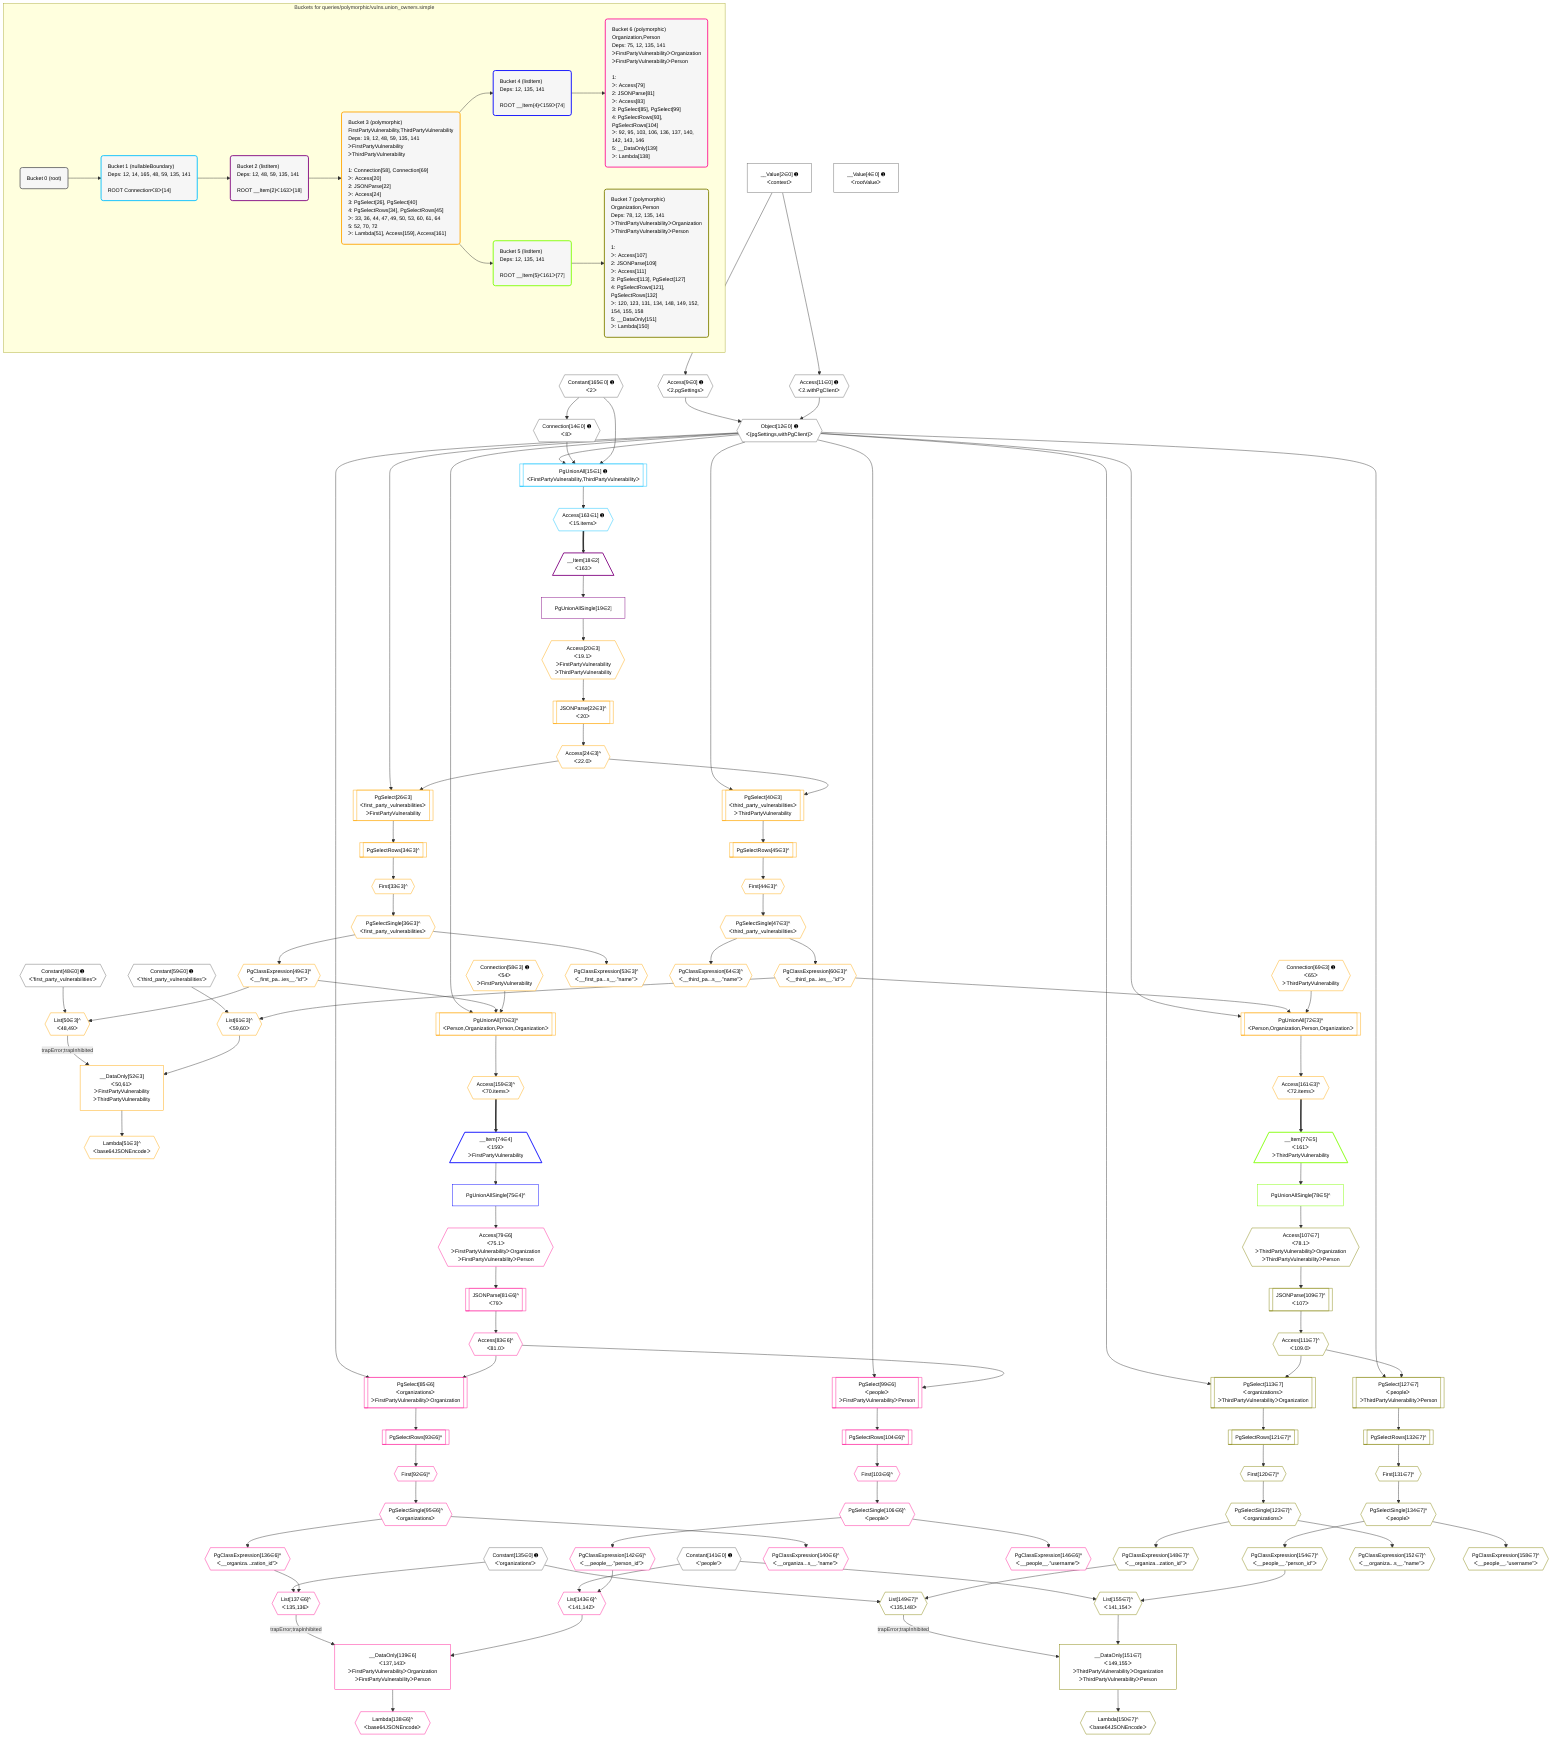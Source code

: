 %%{init: {'themeVariables': { 'fontSize': '12px'}}}%%
graph TD
    classDef path fill:#eee,stroke:#000,color:#000
    classDef plan fill:#fff,stroke-width:1px,color:#000
    classDef itemplan fill:#fff,stroke-width:2px,color:#000
    classDef unbatchedplan fill:#dff,stroke-width:1px,color:#000
    classDef sideeffectplan fill:#fcc,stroke-width:2px,color:#000
    classDef bucket fill:#f6f6f6,color:#000,stroke-width:2px,text-align:left

    subgraph "Buckets for queries/polymorphic/vulns.union_owners.simple"
    Bucket0("Bucket 0 (root)"):::bucket
    Bucket1("Bucket 1 (nullableBoundary)<br />Deps: 12, 14, 165, 48, 59, 135, 141<br /><br />ROOT Connectionᐸ8ᐳ[14]"):::bucket
    Bucket2("Bucket 2 (listItem)<br />Deps: 12, 48, 59, 135, 141<br /><br />ROOT __Item{2}ᐸ163ᐳ[18]"):::bucket
    Bucket3("Bucket 3 (polymorphic)<br />FirstPartyVulnerability,ThirdPartyVulnerability<br />Deps: 19, 12, 48, 59, 135, 141<br />ᐳFirstPartyVulnerability<br />ᐳThirdPartyVulnerability<br /><br />1: Connection[58], Connection[69]<br />ᐳ: Access[20]<br />2: JSONParse[22]<br />ᐳ: Access[24]<br />3: PgSelect[26], PgSelect[40]<br />4: PgSelectRows[34], PgSelectRows[45]<br />ᐳ: 33, 36, 44, 47, 49, 50, 53, 60, 61, 64<br />5: 52, 70, 72<br />ᐳ: Lambda[51], Access[159], Access[161]"):::bucket
    Bucket4("Bucket 4 (listItem)<br />Deps: 12, 135, 141<br /><br />ROOT __Item{4}ᐸ159ᐳ[74]"):::bucket
    Bucket5("Bucket 5 (listItem)<br />Deps: 12, 135, 141<br /><br />ROOT __Item{5}ᐸ161ᐳ[77]"):::bucket
    Bucket6("Bucket 6 (polymorphic)<br />Organization,Person<br />Deps: 75, 12, 135, 141<br />ᐳFirstPartyVulnerabilityᐳOrganization<br />ᐳFirstPartyVulnerabilityᐳPerson<br /><br />1: <br />ᐳ: Access[79]<br />2: JSONParse[81]<br />ᐳ: Access[83]<br />3: PgSelect[85], PgSelect[99]<br />4: PgSelectRows[93], PgSelectRows[104]<br />ᐳ: 92, 95, 103, 106, 136, 137, 140, 142, 143, 146<br />5: __DataOnly[139]<br />ᐳ: Lambda[138]"):::bucket
    Bucket7("Bucket 7 (polymorphic)<br />Organization,Person<br />Deps: 78, 12, 135, 141<br />ᐳThirdPartyVulnerabilityᐳOrganization<br />ᐳThirdPartyVulnerabilityᐳPerson<br /><br />1: <br />ᐳ: Access[107]<br />2: JSONParse[109]<br />ᐳ: Access[111]<br />3: PgSelect[113], PgSelect[127]<br />4: PgSelectRows[121], PgSelectRows[132]<br />ᐳ: 120, 123, 131, 134, 148, 149, 152, 154, 155, 158<br />5: __DataOnly[151]<br />ᐳ: Lambda[150]"):::bucket
    end
    Bucket0 --> Bucket1
    Bucket1 --> Bucket2
    Bucket2 --> Bucket3
    Bucket3 --> Bucket4 & Bucket5
    Bucket4 --> Bucket6
    Bucket5 --> Bucket7

    %% plan dependencies
    Object12{{"Object[12∈0] ➊<br />ᐸ{pgSettings,withPgClient}ᐳ"}}:::plan
    Access9{{"Access[9∈0] ➊<br />ᐸ2.pgSettingsᐳ"}}:::plan
    Access11{{"Access[11∈0] ➊<br />ᐸ2.withPgClientᐳ"}}:::plan
    Access9 & Access11 --> Object12
    __Value2["__Value[2∈0] ➊<br />ᐸcontextᐳ"]:::plan
    __Value2 --> Access9
    __Value2 --> Access11
    Connection14{{"Connection[14∈0] ➊<br />ᐸ8ᐳ"}}:::plan
    Constant165{{"Constant[165∈0] ➊<br />ᐸ2ᐳ"}}:::plan
    Constant165 --> Connection14
    __Value4["__Value[4∈0] ➊<br />ᐸrootValueᐳ"]:::plan
    Constant48{{"Constant[48∈0] ➊<br />ᐸ'first_party_vulnerabilities'ᐳ"}}:::plan
    Constant59{{"Constant[59∈0] ➊<br />ᐸ'third_party_vulnerabilities'ᐳ"}}:::plan
    Constant135{{"Constant[135∈0] ➊<br />ᐸ'organizations'ᐳ"}}:::plan
    Constant141{{"Constant[141∈0] ➊<br />ᐸ'people'ᐳ"}}:::plan
    PgUnionAll15[["PgUnionAll[15∈1] ➊<br />ᐸFirstPartyVulnerability,ThirdPartyVulnerabilityᐳ"]]:::plan
    Object12 & Connection14 & Constant165 --> PgUnionAll15
    Access163{{"Access[163∈1] ➊<br />ᐸ15.itemsᐳ"}}:::plan
    PgUnionAll15 --> Access163
    __Item18[/"__Item[18∈2]<br />ᐸ163ᐳ"\]:::itemplan
    Access163 ==> __Item18
    PgUnionAllSingle19["PgUnionAllSingle[19∈2]"]:::plan
    __Item18 --> PgUnionAllSingle19
    PgUnionAll70[["PgUnionAll[70∈3]^<br />ᐸPerson,Organization,Person,Organizationᐳ"]]:::plan
    PgClassExpression49{{"PgClassExpression[49∈3]^<br />ᐸ__first_pa...ies__.”id”ᐳ"}}:::plan
    Connection58{{"Connection[58∈3] ➊<br />ᐸ54ᐳ<br />ᐳFirstPartyVulnerability"}}:::plan
    Object12 & PgClassExpression49 & Connection58 --> PgUnionAll70
    PgUnionAll72[["PgUnionAll[72∈3]^<br />ᐸPerson,Organization,Person,Organizationᐳ"]]:::plan
    PgClassExpression60{{"PgClassExpression[60∈3]^<br />ᐸ__third_pa...ies__.”id”ᐳ"}}:::plan
    Connection69{{"Connection[69∈3] ➊<br />ᐸ65ᐳ<br />ᐳThirdPartyVulnerability"}}:::plan
    Object12 & PgClassExpression60 & Connection69 --> PgUnionAll72
    PgSelect26[["PgSelect[26∈3]<br />ᐸfirst_party_vulnerabilitiesᐳ<br />ᐳFirstPartyVulnerability"]]:::plan
    Access24{{"Access[24∈3]^<br />ᐸ22.0ᐳ"}}:::plan
    Object12 & Access24 --> PgSelect26
    PgSelect40[["PgSelect[40∈3]<br />ᐸthird_party_vulnerabilitiesᐳ<br />ᐳThirdPartyVulnerability"]]:::plan
    Object12 & Access24 --> PgSelect40
    List50{{"List[50∈3]^<br />ᐸ48,49ᐳ"}}:::plan
    Constant48 & PgClassExpression49 --> List50
    __DataOnly52["__DataOnly[52∈3]<br />ᐸ50,61ᐳ<br />ᐳFirstPartyVulnerability<br />ᐳThirdPartyVulnerability"]:::plan
    List61{{"List[61∈3]^<br />ᐸ59,60ᐳ"}}:::plan
    List50 -->|"trapError;trapInhibited"| __DataOnly52
    List61 --> __DataOnly52
    Constant59 & PgClassExpression60 --> List61
    Access20{{"Access[20∈3]<br />ᐸ19.1ᐳ<br />ᐳFirstPartyVulnerability<br />ᐳThirdPartyVulnerability"}}:::plan
    PgUnionAllSingle19 --> Access20
    JSONParse22[["JSONParse[22∈3]^<br />ᐸ20ᐳ"]]:::plan
    Access20 --> JSONParse22
    JSONParse22 --> Access24
    First33{{"First[33∈3]^"}}:::plan
    PgSelectRows34[["PgSelectRows[34∈3]^"]]:::plan
    PgSelectRows34 --> First33
    PgSelect26 --> PgSelectRows34
    PgSelectSingle36{{"PgSelectSingle[36∈3]^<br />ᐸfirst_party_vulnerabilitiesᐳ"}}:::plan
    First33 --> PgSelectSingle36
    First44{{"First[44∈3]^"}}:::plan
    PgSelectRows45[["PgSelectRows[45∈3]^"]]:::plan
    PgSelectRows45 --> First44
    PgSelect40 --> PgSelectRows45
    PgSelectSingle47{{"PgSelectSingle[47∈3]^<br />ᐸthird_party_vulnerabilitiesᐳ"}}:::plan
    First44 --> PgSelectSingle47
    PgSelectSingle36 --> PgClassExpression49
    Lambda51{{"Lambda[51∈3]^<br />ᐸbase64JSONEncodeᐳ"}}:::plan
    __DataOnly52 --> Lambda51
    PgClassExpression53{{"PgClassExpression[53∈3]^<br />ᐸ__first_pa...s__.”name”ᐳ"}}:::plan
    PgSelectSingle36 --> PgClassExpression53
    PgSelectSingle47 --> PgClassExpression60
    PgClassExpression64{{"PgClassExpression[64∈3]^<br />ᐸ__third_pa...s__.”name”ᐳ"}}:::plan
    PgSelectSingle47 --> PgClassExpression64
    Access159{{"Access[159∈3]^<br />ᐸ70.itemsᐳ"}}:::plan
    PgUnionAll70 --> Access159
    Access161{{"Access[161∈3]^<br />ᐸ72.itemsᐳ"}}:::plan
    PgUnionAll72 --> Access161
    __Item74[/"__Item[74∈4]<br />ᐸ159ᐳ<br />ᐳFirstPartyVulnerability"\]:::itemplan
    Access159 ==> __Item74
    PgUnionAllSingle75["PgUnionAllSingle[75∈4]^"]:::plan
    __Item74 --> PgUnionAllSingle75
    PgSelect85[["PgSelect[85∈6]<br />ᐸorganizationsᐳ<br />ᐳFirstPartyVulnerabilityᐳOrganization"]]:::plan
    Access83{{"Access[83∈6]^<br />ᐸ81.0ᐳ"}}:::plan
    Object12 & Access83 --> PgSelect85
    PgSelect99[["PgSelect[99∈6]<br />ᐸpeopleᐳ<br />ᐳFirstPartyVulnerabilityᐳPerson"]]:::plan
    Object12 & Access83 --> PgSelect99
    List137{{"List[137∈6]^<br />ᐸ135,136ᐳ"}}:::plan
    PgClassExpression136{{"PgClassExpression[136∈6]^<br />ᐸ__organiza...zation_id”ᐳ"}}:::plan
    Constant135 & PgClassExpression136 --> List137
    __DataOnly139["__DataOnly[139∈6]<br />ᐸ137,143ᐳ<br />ᐳFirstPartyVulnerabilityᐳOrganization<br />ᐳFirstPartyVulnerabilityᐳPerson"]:::plan
    List143{{"List[143∈6]^<br />ᐸ141,142ᐳ"}}:::plan
    List137 -->|"trapError;trapInhibited"| __DataOnly139
    List143 --> __DataOnly139
    PgClassExpression142{{"PgClassExpression[142∈6]^<br />ᐸ__people__.”person_id”ᐳ"}}:::plan
    Constant141 & PgClassExpression142 --> List143
    Access79{{"Access[79∈6]<br />ᐸ75.1ᐳ<br />ᐳFirstPartyVulnerabilityᐳOrganization<br />ᐳFirstPartyVulnerabilityᐳPerson"}}:::plan
    PgUnionAllSingle75 --> Access79
    JSONParse81[["JSONParse[81∈6]^<br />ᐸ79ᐳ"]]:::plan
    Access79 --> JSONParse81
    JSONParse81 --> Access83
    First92{{"First[92∈6]^"}}:::plan
    PgSelectRows93[["PgSelectRows[93∈6]^"]]:::plan
    PgSelectRows93 --> First92
    PgSelect85 --> PgSelectRows93
    PgSelectSingle95{{"PgSelectSingle[95∈6]^<br />ᐸorganizationsᐳ"}}:::plan
    First92 --> PgSelectSingle95
    First103{{"First[103∈6]^"}}:::plan
    PgSelectRows104[["PgSelectRows[104∈6]^"]]:::plan
    PgSelectRows104 --> First103
    PgSelect99 --> PgSelectRows104
    PgSelectSingle106{{"PgSelectSingle[106∈6]^<br />ᐸpeopleᐳ"}}:::plan
    First103 --> PgSelectSingle106
    PgSelectSingle95 --> PgClassExpression136
    Lambda138{{"Lambda[138∈6]^<br />ᐸbase64JSONEncodeᐳ"}}:::plan
    __DataOnly139 --> Lambda138
    PgClassExpression140{{"PgClassExpression[140∈6]^<br />ᐸ__organiza...s__.”name”ᐳ"}}:::plan
    PgSelectSingle95 --> PgClassExpression140
    PgSelectSingle106 --> PgClassExpression142
    PgClassExpression146{{"PgClassExpression[146∈6]^<br />ᐸ__people__.”username”ᐳ"}}:::plan
    PgSelectSingle106 --> PgClassExpression146
    __Item77[/"__Item[77∈5]<br />ᐸ161ᐳ<br />ᐳThirdPartyVulnerability"\]:::itemplan
    Access161 ==> __Item77
    PgUnionAllSingle78["PgUnionAllSingle[78∈5]^"]:::plan
    __Item77 --> PgUnionAllSingle78
    PgSelect113[["PgSelect[113∈7]<br />ᐸorganizationsᐳ<br />ᐳThirdPartyVulnerabilityᐳOrganization"]]:::plan
    Access111{{"Access[111∈7]^<br />ᐸ109.0ᐳ"}}:::plan
    Object12 & Access111 --> PgSelect113
    PgSelect127[["PgSelect[127∈7]<br />ᐸpeopleᐳ<br />ᐳThirdPartyVulnerabilityᐳPerson"]]:::plan
    Object12 & Access111 --> PgSelect127
    List149{{"List[149∈7]^<br />ᐸ135,148ᐳ"}}:::plan
    PgClassExpression148{{"PgClassExpression[148∈7]^<br />ᐸ__organiza...zation_id”ᐳ"}}:::plan
    Constant135 & PgClassExpression148 --> List149
    __DataOnly151["__DataOnly[151∈7]<br />ᐸ149,155ᐳ<br />ᐳThirdPartyVulnerabilityᐳOrganization<br />ᐳThirdPartyVulnerabilityᐳPerson"]:::plan
    List155{{"List[155∈7]^<br />ᐸ141,154ᐳ"}}:::plan
    List149 -->|"trapError;trapInhibited"| __DataOnly151
    List155 --> __DataOnly151
    PgClassExpression154{{"PgClassExpression[154∈7]^<br />ᐸ__people__.”person_id”ᐳ"}}:::plan
    Constant141 & PgClassExpression154 --> List155
    Access107{{"Access[107∈7]<br />ᐸ78.1ᐳ<br />ᐳThirdPartyVulnerabilityᐳOrganization<br />ᐳThirdPartyVulnerabilityᐳPerson"}}:::plan
    PgUnionAllSingle78 --> Access107
    JSONParse109[["JSONParse[109∈7]^<br />ᐸ107ᐳ"]]:::plan
    Access107 --> JSONParse109
    JSONParse109 --> Access111
    First120{{"First[120∈7]^"}}:::plan
    PgSelectRows121[["PgSelectRows[121∈7]^"]]:::plan
    PgSelectRows121 --> First120
    PgSelect113 --> PgSelectRows121
    PgSelectSingle123{{"PgSelectSingle[123∈7]^<br />ᐸorganizationsᐳ"}}:::plan
    First120 --> PgSelectSingle123
    First131{{"First[131∈7]^"}}:::plan
    PgSelectRows132[["PgSelectRows[132∈7]^"]]:::plan
    PgSelectRows132 --> First131
    PgSelect127 --> PgSelectRows132
    PgSelectSingle134{{"PgSelectSingle[134∈7]^<br />ᐸpeopleᐳ"}}:::plan
    First131 --> PgSelectSingle134
    PgSelectSingle123 --> PgClassExpression148
    Lambda150{{"Lambda[150∈7]^<br />ᐸbase64JSONEncodeᐳ"}}:::plan
    __DataOnly151 --> Lambda150
    PgClassExpression152{{"PgClassExpression[152∈7]^<br />ᐸ__organiza...s__.”name”ᐳ"}}:::plan
    PgSelectSingle123 --> PgClassExpression152
    PgSelectSingle134 --> PgClassExpression154
    PgClassExpression158{{"PgClassExpression[158∈7]^<br />ᐸ__people__.”username”ᐳ"}}:::plan
    PgSelectSingle134 --> PgClassExpression158

    %% define steps
    classDef bucket0 stroke:#696969
    class Bucket0,__Value2,__Value4,Access9,Access11,Object12,Connection14,Constant48,Constant59,Constant135,Constant141,Constant165 bucket0
    classDef bucket1 stroke:#00bfff
    class Bucket1,PgUnionAll15,Access163 bucket1
    classDef bucket2 stroke:#7f007f
    class Bucket2,__Item18,PgUnionAllSingle19 bucket2
    classDef bucket3 stroke:#ffa500
    class Bucket3,Access20,JSONParse22,Access24,PgSelect26,First33,PgSelectRows34,PgSelectSingle36,PgSelect40,First44,PgSelectRows45,PgSelectSingle47,PgClassExpression49,List50,Lambda51,__DataOnly52,PgClassExpression53,Connection58,PgClassExpression60,List61,PgClassExpression64,Connection69,PgUnionAll70,PgUnionAll72,Access159,Access161 bucket3
    classDef bucket4 stroke:#0000ff
    class Bucket4,__Item74,PgUnionAllSingle75 bucket4
    classDef bucket5 stroke:#7fff00
    class Bucket5,__Item77,PgUnionAllSingle78 bucket5
    classDef bucket6 stroke:#ff1493
    class Bucket6,Access79,JSONParse81,Access83,PgSelect85,First92,PgSelectRows93,PgSelectSingle95,PgSelect99,First103,PgSelectRows104,PgSelectSingle106,PgClassExpression136,List137,Lambda138,__DataOnly139,PgClassExpression140,PgClassExpression142,List143,PgClassExpression146 bucket6
    classDef bucket7 stroke:#808000
    class Bucket7,Access107,JSONParse109,Access111,PgSelect113,First120,PgSelectRows121,PgSelectSingle123,PgSelect127,First131,PgSelectRows132,PgSelectSingle134,PgClassExpression148,List149,Lambda150,__DataOnly151,PgClassExpression152,PgClassExpression154,List155,PgClassExpression158 bucket7